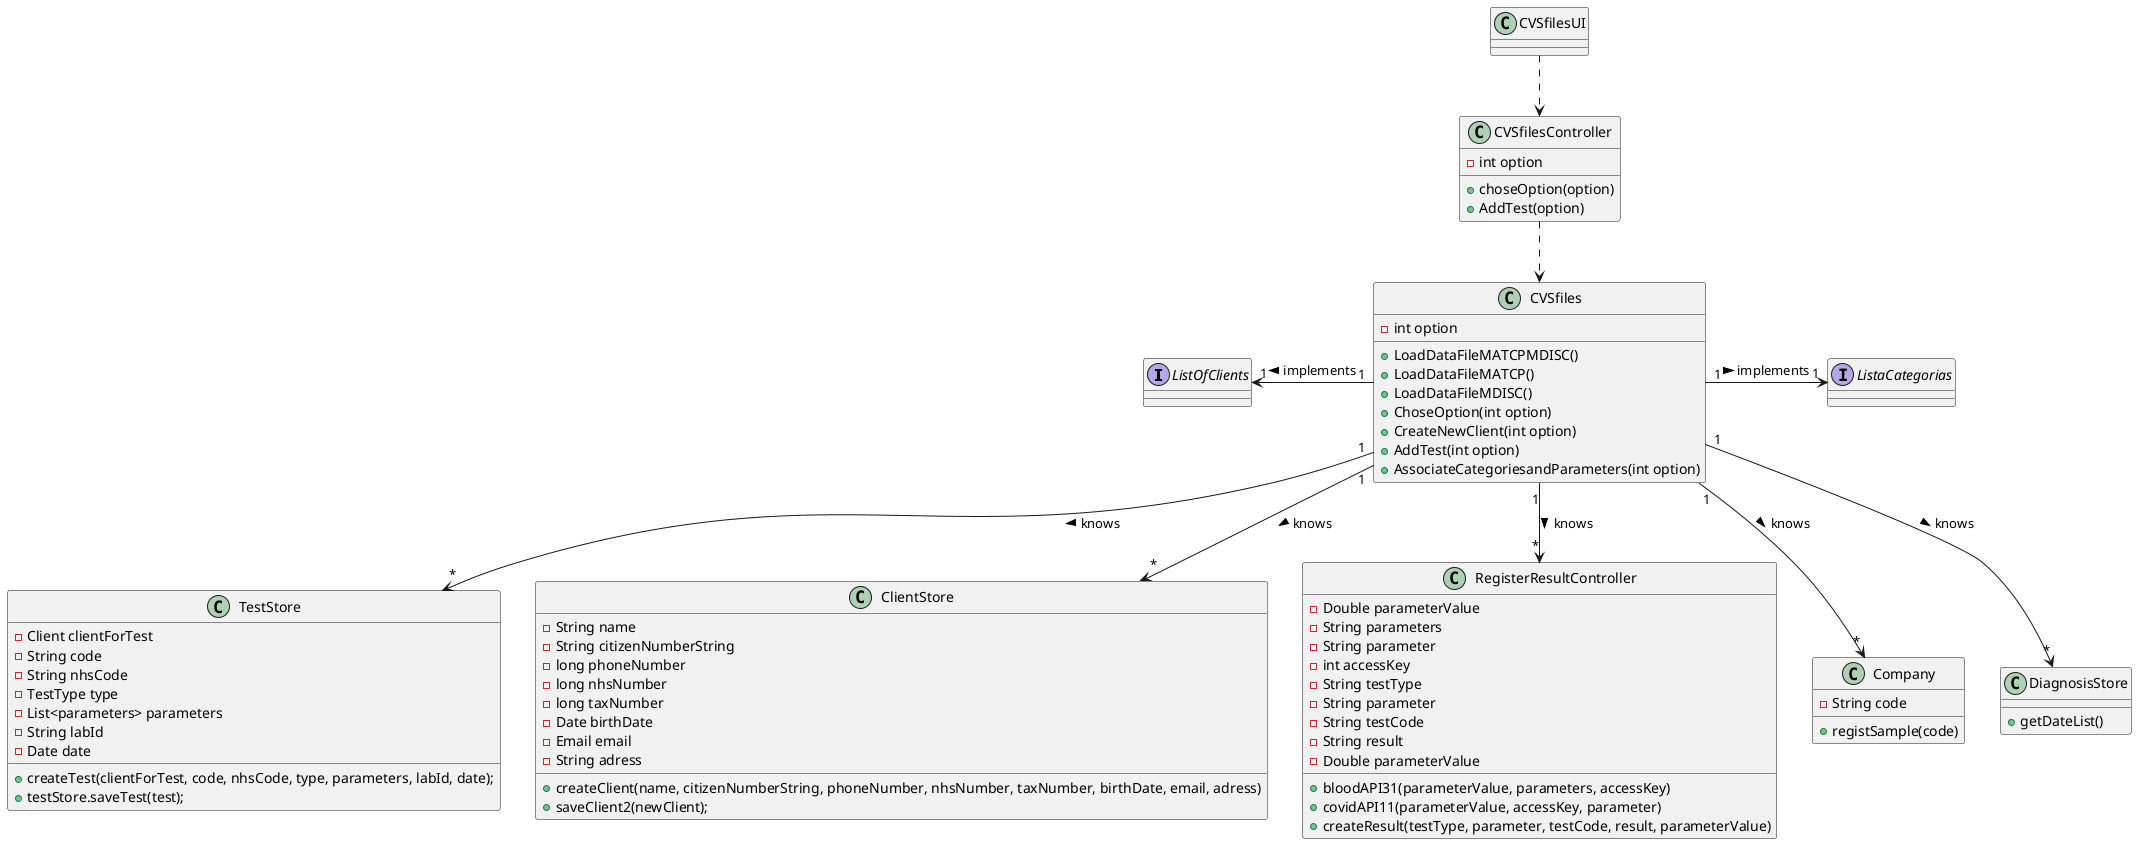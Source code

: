 @startuml
'https://plantuml.com/class-diagram
interface ListOfClients
interface ListaCategorias

class TestStore{
-Client clientForTest
-String code
-String nhsCode
-TestType type
-List<parameters> parameters
-String labId
-Date date

+createTest(clientForTest, code, nhsCode, type, parameters, labId, date);
+testStore.saveTest(test);
}
class ClientStore{
  -String name
  -String citizenNumberString
  -long phoneNumber
  -long nhsNumber
  -long taxNumber
  -Date birthDate
  -Email email
  -String adress

  +createClient(name, citizenNumberString, phoneNumber, nhsNumber, taxNumber, birthDate, email, adress)
  +saveClient2(newClient);
}
class CVSfiles {
-int option
+LoadDataFileMATCPMDISC()
+LoadDataFileMATCP()
+LoadDataFileMDISC()
+ChoseOption(int option)
+CreateNewClient(int option)
+AddTest(int option)
+AssociateCategoriesandParameters(int option)
}
class CVSfilesUI{

}
class CVSfilesController{
-int option
+choseOption(option)
+AddTest(option)
}
class RegisterResultController{
- Double parameterValue
-String parameters
-String parameter
-int accessKey
-String testType
-String parameter
-String testCode
-String result
-Double parameterValue
+bloodAPI31(parameterValue, parameters, accessKey)
+covidAPI11(parameterValue, accessKey, parameter)
+createResult(testType, parameter, testCode, result, parameterValue)
}
class Company{
-String code
+registSample(code)
}
class DiagnosisStore{

+getDateList()
}
CVSfiles "1" -left-> "1" ListOfClients : implements >
CVSfiles "1" -right-> "1" ListaCategorias : implements >
CVSfiles "1" -down-> "*" RegisterResultController : knows >
CVSfilesUI..>CVSfilesController
CVSfilesController..>CVSfiles
CVSfiles "1" -down-> "*" ClientStore : knows >
CVSfiles "1" -down-> "*" TestStore : knows >
CVSfiles "1" -down-> "*" Company : knows >
CVSfiles "1" -down-> "*" DiagnosisStore : knows >
@enduml
